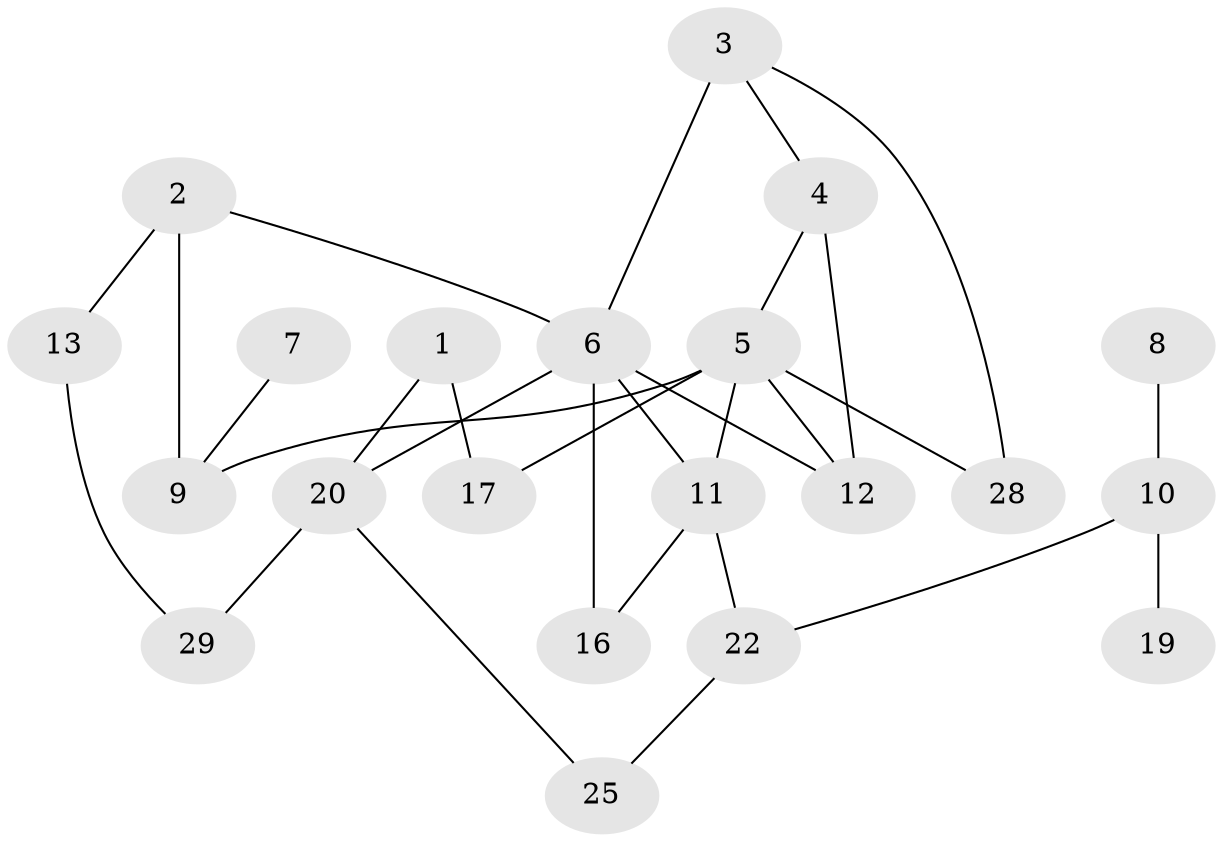 // original degree distribution, {3: 0.2463768115942029, 2: 0.2318840579710145, 5: 0.043478260869565216, 1: 0.2898550724637681, 4: 0.08695652173913043, 6: 0.014492753623188406, 0: 0.08695652173913043}
// Generated by graph-tools (version 1.1) at 2025/48/03/04/25 22:48:27]
// undirected, 21 vertices, 29 edges
graph export_dot {
  node [color=gray90,style=filled];
  1;
  2;
  3;
  4;
  5;
  6;
  7;
  8;
  9;
  10;
  11;
  12;
  13;
  16;
  17;
  19;
  20;
  22;
  25;
  28;
  29;
  1 -- 17 [weight=1.0];
  1 -- 20 [weight=1.0];
  2 -- 6 [weight=1.0];
  2 -- 9 [weight=1.0];
  2 -- 13 [weight=1.0];
  3 -- 4 [weight=1.0];
  3 -- 6 [weight=2.0];
  3 -- 28 [weight=1.0];
  4 -- 5 [weight=1.0];
  4 -- 12 [weight=2.0];
  5 -- 9 [weight=1.0];
  5 -- 11 [weight=1.0];
  5 -- 12 [weight=1.0];
  5 -- 17 [weight=1.0];
  5 -- 28 [weight=1.0];
  6 -- 11 [weight=3.0];
  6 -- 12 [weight=1.0];
  6 -- 16 [weight=1.0];
  6 -- 20 [weight=1.0];
  7 -- 9 [weight=1.0];
  8 -- 10 [weight=1.0];
  10 -- 19 [weight=1.0];
  10 -- 22 [weight=1.0];
  11 -- 16 [weight=1.0];
  11 -- 22 [weight=1.0];
  13 -- 29 [weight=1.0];
  20 -- 25 [weight=1.0];
  20 -- 29 [weight=1.0];
  22 -- 25 [weight=1.0];
}
